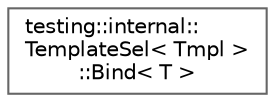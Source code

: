 digraph "Graphical Class Hierarchy"
{
 // LATEX_PDF_SIZE
  bgcolor="transparent";
  edge [fontname=Helvetica,fontsize=10,labelfontname=Helvetica,labelfontsize=10];
  node [fontname=Helvetica,fontsize=10,shape=box,height=0.2,width=0.4];
  rankdir="LR";
  Node0 [id="Node000000",label="testing::internal::\lTemplateSel\< Tmpl \>\l::Bind\< T \>",height=0.2,width=0.4,color="grey40", fillcolor="white", style="filled",URL="$structtesting_1_1internal_1_1_template_sel_1_1_bind.html",tooltip=" "];
}

